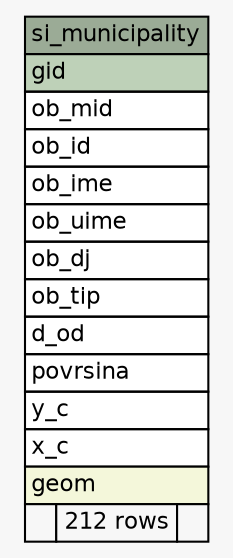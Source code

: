 // dot 2.38.0 on Windows 8 6.2
// SchemaSpy rev 590
digraph "si_municipality" {
  graph [
    rankdir="RL"
    bgcolor="#f7f7f7"
    nodesep="0.18"
    ranksep="0.46"
    fontname="Helvetica"
    fontsize="11"
  ];
  node [
    fontname="Helvetica"
    fontsize="11"
    shape="plaintext"
  ];
  edge [
    arrowsize="0.8"
  ];
  "si_municipality" [
    label=<
    <TABLE BORDER="0" CELLBORDER="1" CELLSPACING="0" BGCOLOR="#ffffff">
      <TR><TD COLSPAN="3" BGCOLOR="#9bab96" ALIGN="CENTER">si_municipality</TD></TR>
      <TR><TD PORT="gid" COLSPAN="3" BGCOLOR="#bed1b8" ALIGN="LEFT">gid</TD></TR>
      <TR><TD PORT="ob_mid" COLSPAN="3" ALIGN="LEFT">ob_mid</TD></TR>
      <TR><TD PORT="ob_id" COLSPAN="3" ALIGN="LEFT">ob_id</TD></TR>
      <TR><TD PORT="ob_ime" COLSPAN="3" ALIGN="LEFT">ob_ime</TD></TR>
      <TR><TD PORT="ob_uime" COLSPAN="3" ALIGN="LEFT">ob_uime</TD></TR>
      <TR><TD PORT="ob_dj" COLSPAN="3" ALIGN="LEFT">ob_dj</TD></TR>
      <TR><TD PORT="ob_tip" COLSPAN="3" ALIGN="LEFT">ob_tip</TD></TR>
      <TR><TD PORT="d_od" COLSPAN="3" ALIGN="LEFT">d_od</TD></TR>
      <TR><TD PORT="povrsina" COLSPAN="3" ALIGN="LEFT">povrsina</TD></TR>
      <TR><TD PORT="y_c" COLSPAN="3" ALIGN="LEFT">y_c</TD></TR>
      <TR><TD PORT="x_c" COLSPAN="3" ALIGN="LEFT">x_c</TD></TR>
      <TR><TD PORT="geom" COLSPAN="3" BGCOLOR="#f4f7da" ALIGN="LEFT">geom</TD></TR>
      <TR><TD ALIGN="LEFT" BGCOLOR="#f7f7f7">  </TD><TD ALIGN="RIGHT" BGCOLOR="#f7f7f7">212 rows</TD><TD ALIGN="RIGHT" BGCOLOR="#f7f7f7">  </TD></TR>
    </TABLE>>
    URL="tables/si_municipality.html"
    tooltip="si_municipality"
  ];
}

